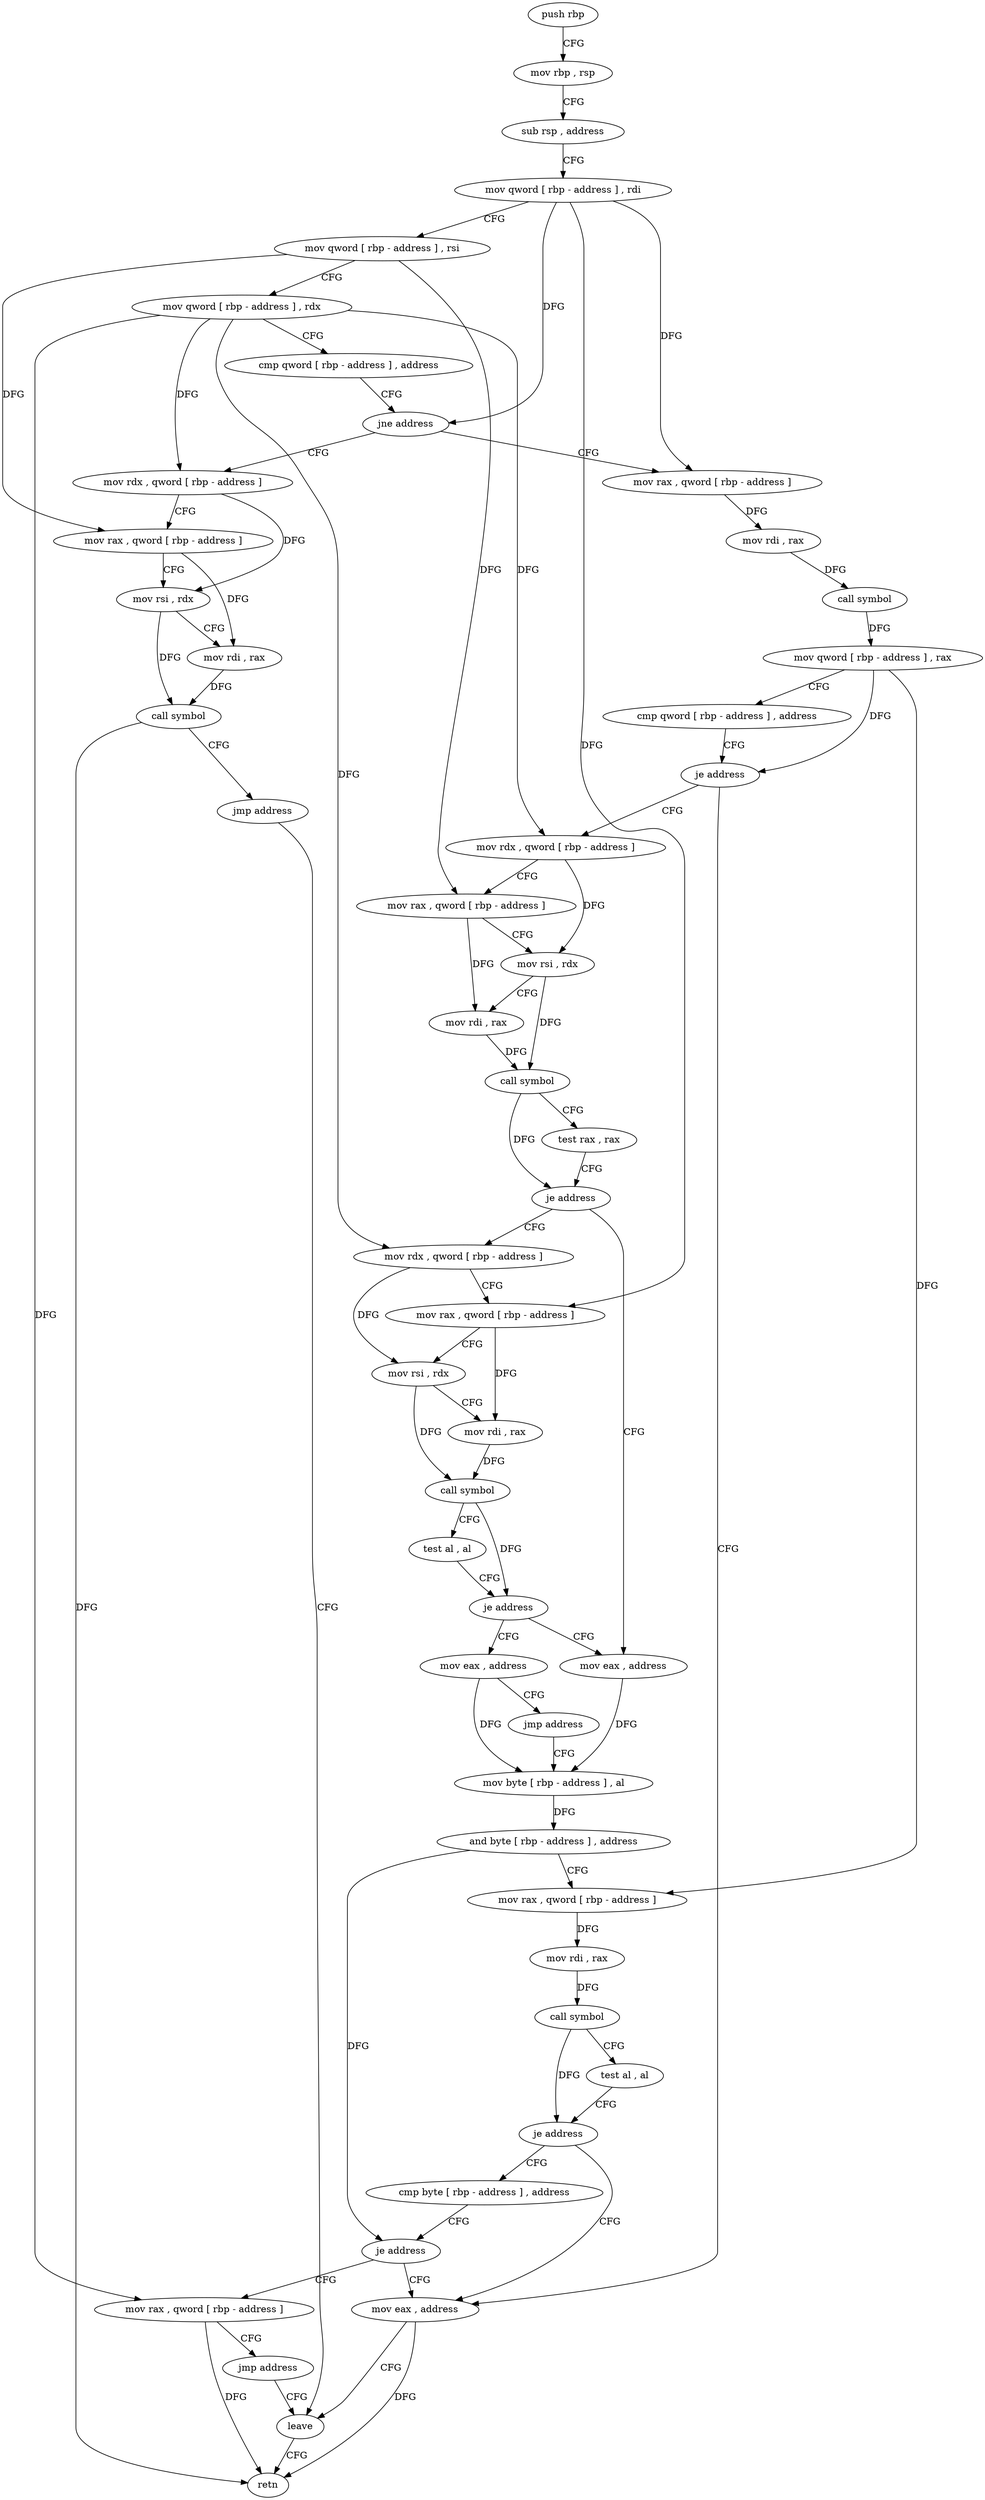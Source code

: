 digraph "func" {
"4458713" [label = "push rbp" ]
"4458714" [label = "mov rbp , rsp" ]
"4458717" [label = "sub rsp , address" ]
"4458721" [label = "mov qword [ rbp - address ] , rdi" ]
"4458725" [label = "mov qword [ rbp - address ] , rsi" ]
"4458729" [label = "mov qword [ rbp - address ] , rdx" ]
"4458733" [label = "cmp qword [ rbp - address ] , address" ]
"4458738" [label = "jne address" ]
"4458761" [label = "mov rax , qword [ rbp - address ]" ]
"4458740" [label = "mov rdx , qword [ rbp - address ]" ]
"4458765" [label = "mov rdi , rax" ]
"4458768" [label = "call symbol" ]
"4458773" [label = "mov qword [ rbp - address ] , rax" ]
"4458777" [label = "cmp qword [ rbp - address ] , address" ]
"4458782" [label = "je address" ]
"4458878" [label = "mov eax , address" ]
"4458784" [label = "mov rdx , qword [ rbp - address ]" ]
"4458744" [label = "mov rax , qword [ rbp - address ]" ]
"4458748" [label = "mov rsi , rdx" ]
"4458751" [label = "mov rdi , rax" ]
"4458754" [label = "call symbol" ]
"4458759" [label = "jmp address" ]
"4458883" [label = "leave" ]
"4458788" [label = "mov rax , qword [ rbp - address ]" ]
"4458792" [label = "mov rsi , rdx" ]
"4458795" [label = "mov rdi , rax" ]
"4458798" [label = "call symbol" ]
"4458803" [label = "test rax , rax" ]
"4458806" [label = "je address" ]
"4458838" [label = "mov eax , address" ]
"4458808" [label = "mov rdx , qword [ rbp - address ]" ]
"4458884" [label = "retn" ]
"4458843" [label = "mov byte [ rbp - address ] , al" ]
"4458812" [label = "mov rax , qword [ rbp - address ]" ]
"4458816" [label = "mov rsi , rdx" ]
"4458819" [label = "mov rdi , rax" ]
"4458822" [label = "call symbol" ]
"4458827" [label = "test al , al" ]
"4458829" [label = "je address" ]
"4458831" [label = "mov eax , address" ]
"4458866" [label = "cmp byte [ rbp - address ] , address" ]
"4458870" [label = "je address" ]
"4458872" [label = "mov rax , qword [ rbp - address ]" ]
"4458836" [label = "jmp address" ]
"4458876" [label = "jmp address" ]
"4458846" [label = "and byte [ rbp - address ] , address" ]
"4458850" [label = "mov rax , qword [ rbp - address ]" ]
"4458854" [label = "mov rdi , rax" ]
"4458857" [label = "call symbol" ]
"4458862" [label = "test al , al" ]
"4458864" [label = "je address" ]
"4458713" -> "4458714" [ label = "CFG" ]
"4458714" -> "4458717" [ label = "CFG" ]
"4458717" -> "4458721" [ label = "CFG" ]
"4458721" -> "4458725" [ label = "CFG" ]
"4458721" -> "4458738" [ label = "DFG" ]
"4458721" -> "4458761" [ label = "DFG" ]
"4458721" -> "4458812" [ label = "DFG" ]
"4458725" -> "4458729" [ label = "CFG" ]
"4458725" -> "4458744" [ label = "DFG" ]
"4458725" -> "4458788" [ label = "DFG" ]
"4458729" -> "4458733" [ label = "CFG" ]
"4458729" -> "4458740" [ label = "DFG" ]
"4458729" -> "4458784" [ label = "DFG" ]
"4458729" -> "4458808" [ label = "DFG" ]
"4458729" -> "4458872" [ label = "DFG" ]
"4458733" -> "4458738" [ label = "CFG" ]
"4458738" -> "4458761" [ label = "CFG" ]
"4458738" -> "4458740" [ label = "CFG" ]
"4458761" -> "4458765" [ label = "DFG" ]
"4458740" -> "4458744" [ label = "CFG" ]
"4458740" -> "4458748" [ label = "DFG" ]
"4458765" -> "4458768" [ label = "DFG" ]
"4458768" -> "4458773" [ label = "DFG" ]
"4458773" -> "4458777" [ label = "CFG" ]
"4458773" -> "4458782" [ label = "DFG" ]
"4458773" -> "4458850" [ label = "DFG" ]
"4458777" -> "4458782" [ label = "CFG" ]
"4458782" -> "4458878" [ label = "CFG" ]
"4458782" -> "4458784" [ label = "CFG" ]
"4458878" -> "4458883" [ label = "CFG" ]
"4458878" -> "4458884" [ label = "DFG" ]
"4458784" -> "4458788" [ label = "CFG" ]
"4458784" -> "4458792" [ label = "DFG" ]
"4458744" -> "4458748" [ label = "CFG" ]
"4458744" -> "4458751" [ label = "DFG" ]
"4458748" -> "4458751" [ label = "CFG" ]
"4458748" -> "4458754" [ label = "DFG" ]
"4458751" -> "4458754" [ label = "DFG" ]
"4458754" -> "4458759" [ label = "CFG" ]
"4458754" -> "4458884" [ label = "DFG" ]
"4458759" -> "4458883" [ label = "CFG" ]
"4458883" -> "4458884" [ label = "CFG" ]
"4458788" -> "4458792" [ label = "CFG" ]
"4458788" -> "4458795" [ label = "DFG" ]
"4458792" -> "4458795" [ label = "CFG" ]
"4458792" -> "4458798" [ label = "DFG" ]
"4458795" -> "4458798" [ label = "DFG" ]
"4458798" -> "4458803" [ label = "CFG" ]
"4458798" -> "4458806" [ label = "DFG" ]
"4458803" -> "4458806" [ label = "CFG" ]
"4458806" -> "4458838" [ label = "CFG" ]
"4458806" -> "4458808" [ label = "CFG" ]
"4458838" -> "4458843" [ label = "DFG" ]
"4458808" -> "4458812" [ label = "CFG" ]
"4458808" -> "4458816" [ label = "DFG" ]
"4458843" -> "4458846" [ label = "DFG" ]
"4458812" -> "4458816" [ label = "CFG" ]
"4458812" -> "4458819" [ label = "DFG" ]
"4458816" -> "4458819" [ label = "CFG" ]
"4458816" -> "4458822" [ label = "DFG" ]
"4458819" -> "4458822" [ label = "DFG" ]
"4458822" -> "4458827" [ label = "CFG" ]
"4458822" -> "4458829" [ label = "DFG" ]
"4458827" -> "4458829" [ label = "CFG" ]
"4458829" -> "4458838" [ label = "CFG" ]
"4458829" -> "4458831" [ label = "CFG" ]
"4458831" -> "4458836" [ label = "CFG" ]
"4458831" -> "4458843" [ label = "DFG" ]
"4458866" -> "4458870" [ label = "CFG" ]
"4458870" -> "4458878" [ label = "CFG" ]
"4458870" -> "4458872" [ label = "CFG" ]
"4458872" -> "4458876" [ label = "CFG" ]
"4458872" -> "4458884" [ label = "DFG" ]
"4458836" -> "4458843" [ label = "CFG" ]
"4458876" -> "4458883" [ label = "CFG" ]
"4458846" -> "4458850" [ label = "CFG" ]
"4458846" -> "4458870" [ label = "DFG" ]
"4458850" -> "4458854" [ label = "DFG" ]
"4458854" -> "4458857" [ label = "DFG" ]
"4458857" -> "4458862" [ label = "CFG" ]
"4458857" -> "4458864" [ label = "DFG" ]
"4458862" -> "4458864" [ label = "CFG" ]
"4458864" -> "4458878" [ label = "CFG" ]
"4458864" -> "4458866" [ label = "CFG" ]
}
